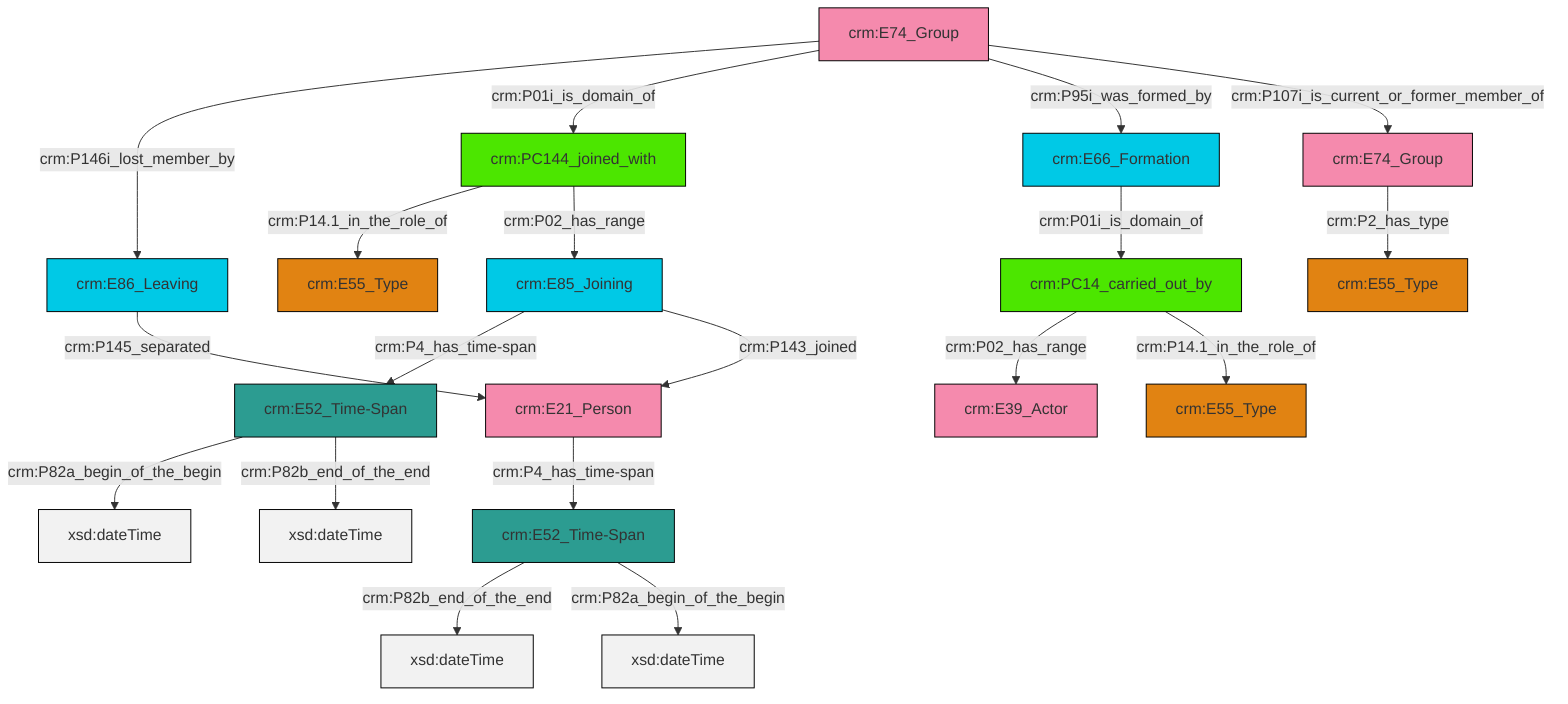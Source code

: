 graph TD
classDef Literal fill:#f2f2f2,stroke:#000000;
classDef CRM_Entity fill:#FFFFFF,stroke:#000000;
classDef Temporal_Entity fill:#00C9E6, stroke:#000000;
classDef Type fill:#E18312, stroke:#000000;
classDef Time-Span fill:#2C9C91, stroke:#000000;
classDef Appellation fill:#FFEB7F, stroke:#000000;
classDef Place fill:#008836, stroke:#000000;
classDef Persistent_Item fill:#B266B2, stroke:#000000;
classDef Conceptual_Object fill:#FFD700, stroke:#000000;
classDef Physical_Thing fill:#D2B48C, stroke:#000000;
classDef Actor fill:#f58aad, stroke:#000000;
classDef PC_Classes fill:#4ce600, stroke:#000000;
classDef Multi fill:#cccccc,stroke:#000000;

0["crm:E85_Joining"]:::Temporal_Entity -->|crm:P4_has_time-span| 1["crm:E52_Time-Span"]:::Time-Span
6["crm:PC144_joined_with"]:::PC_Classes -->|crm:P14.1_in_the_role_of| 7["crm:E55_Type"]:::Type
8["crm:PC14_carried_out_by"]:::PC_Classes -->|crm:P02_has_range| 9["crm:E39_Actor"]:::Actor
8["crm:PC14_carried_out_by"]:::PC_Classes -->|crm:P14.1_in_the_role_of| 10["crm:E55_Type"]:::Type
2["crm:E52_Time-Span"]:::Time-Span -->|crm:P82b_end_of_the_end| 12[xsd:dateTime]:::Literal
16["crm:E74_Group"]:::Actor -->|crm:P146i_lost_member_by| 17["crm:E86_Leaving"]:::Temporal_Entity
16["crm:E74_Group"]:::Actor -->|crm:P01i_is_domain_of| 6["crm:PC144_joined_with"]:::PC_Classes
19["crm:E21_Person"]:::Actor -->|crm:P4_has_time-span| 2["crm:E52_Time-Span"]:::Time-Span
17["crm:E86_Leaving"]:::Temporal_Entity -->|crm:P145_separated| 19["crm:E21_Person"]:::Actor
0["crm:E85_Joining"]:::Temporal_Entity -->|crm:P143_joined| 19["crm:E21_Person"]:::Actor
16["crm:E74_Group"]:::Actor -->|crm:P95i_was_formed_by| 13["crm:E66_Formation"]:::Temporal_Entity
2["crm:E52_Time-Span"]:::Time-Span -->|crm:P82a_begin_of_the_begin| 25[xsd:dateTime]:::Literal
22["crm:E74_Group"]:::Actor -->|crm:P2_has_type| 4["crm:E55_Type"]:::Type
16["crm:E74_Group"]:::Actor -->|crm:P107i_is_current_or_former_member_of| 22["crm:E74_Group"]:::Actor
1["crm:E52_Time-Span"]:::Time-Span -->|crm:P82a_begin_of_the_begin| 29[xsd:dateTime]:::Literal
1["crm:E52_Time-Span"]:::Time-Span -->|crm:P82b_end_of_the_end| 30[xsd:dateTime]:::Literal
13["crm:E66_Formation"]:::Temporal_Entity -->|crm:P01i_is_domain_of| 8["crm:PC14_carried_out_by"]:::PC_Classes
6["crm:PC144_joined_with"]:::PC_Classes -->|crm:P02_has_range| 0["crm:E85_Joining"]:::Temporal_Entity